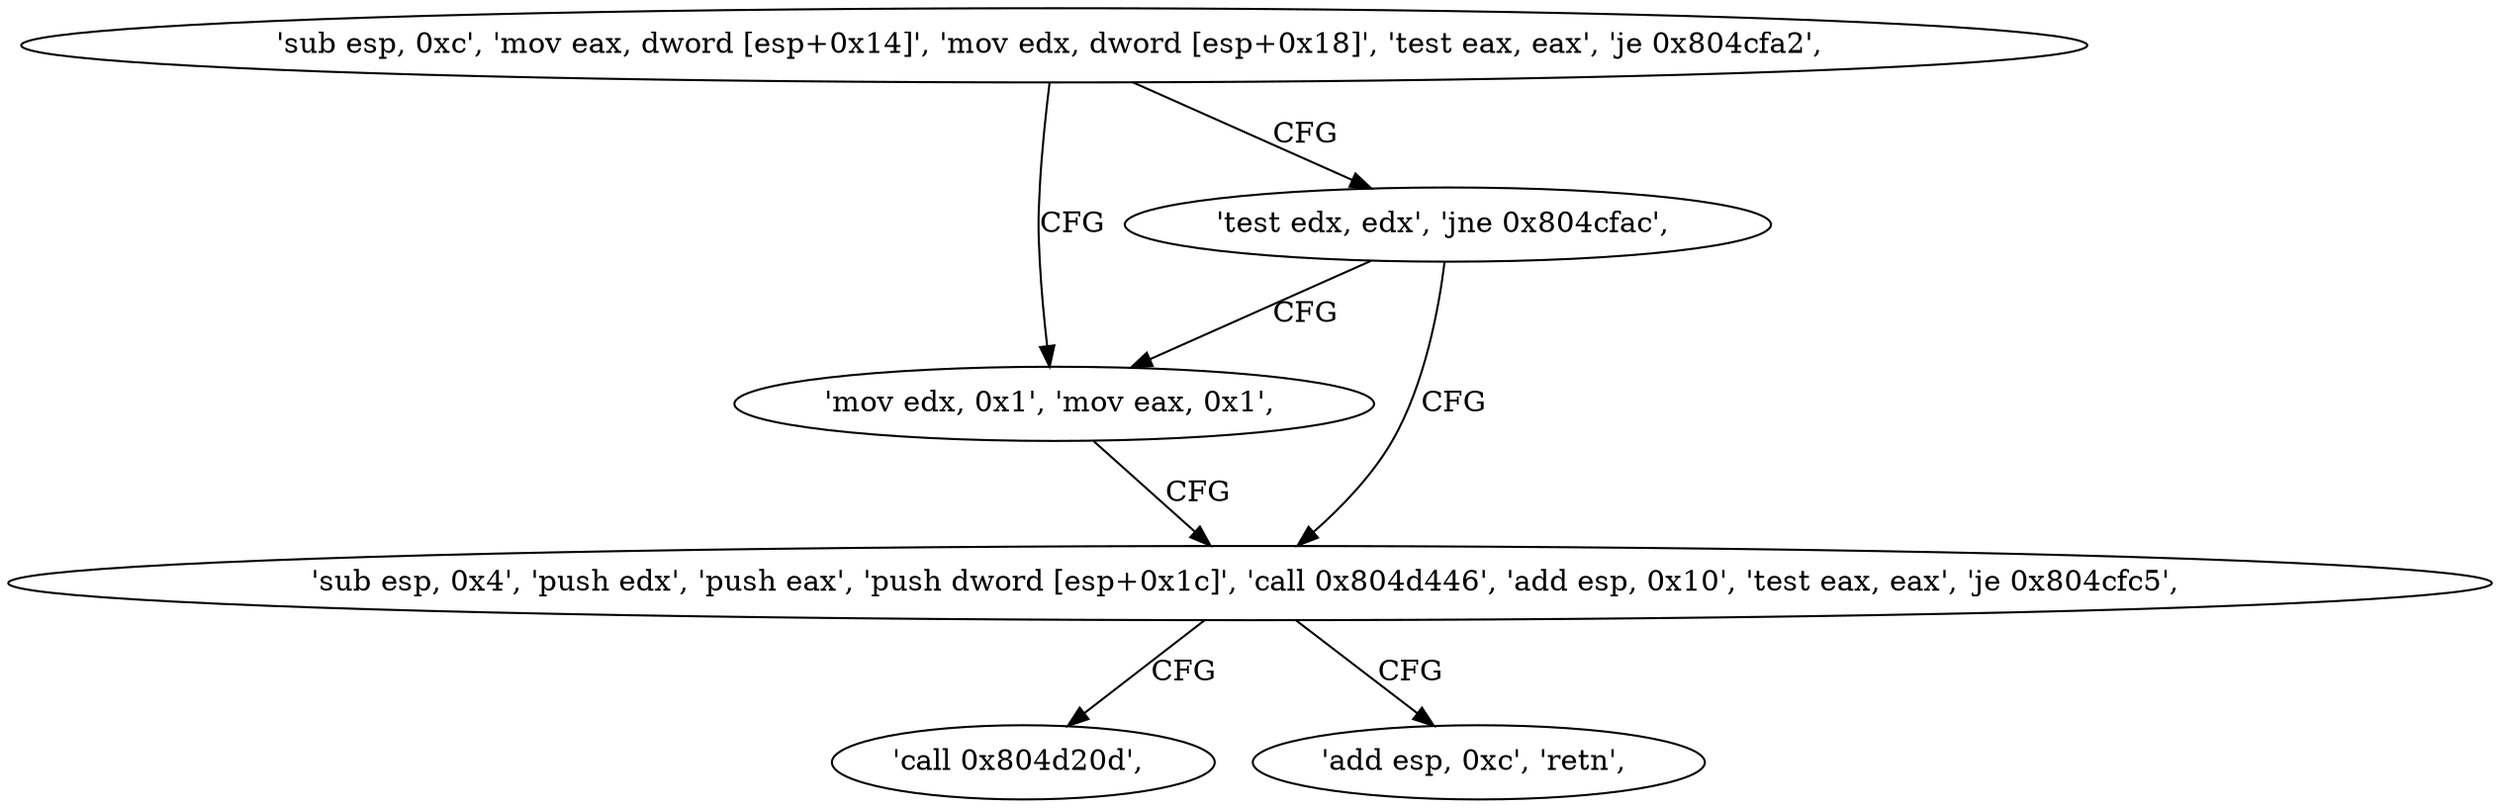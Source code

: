 digraph "func" {
"134533007" [label = "'sub esp, 0xc', 'mov eax, dword [esp+0x14]', 'mov edx, dword [esp+0x18]', 'test eax, eax', 'je 0x804cfa2', " ]
"134533026" [label = "'mov edx, 0x1', 'mov eax, 0x1', " ]
"134533022" [label = "'test edx, edx', 'jne 0x804cfac', " ]
"134533036" [label = "'sub esp, 0x4', 'push edx', 'push eax', 'push dword [esp+0x1c]', 'call 0x804d446', 'add esp, 0x10', 'test eax, eax', 'je 0x804cfc5', " ]
"134533061" [label = "'call 0x804d20d', " ]
"134533057" [label = "'add esp, 0xc', 'retn', " ]
"134533007" -> "134533026" [ label = "CFG" ]
"134533007" -> "134533022" [ label = "CFG" ]
"134533026" -> "134533036" [ label = "CFG" ]
"134533022" -> "134533036" [ label = "CFG" ]
"134533022" -> "134533026" [ label = "CFG" ]
"134533036" -> "134533061" [ label = "CFG" ]
"134533036" -> "134533057" [ label = "CFG" ]
}
